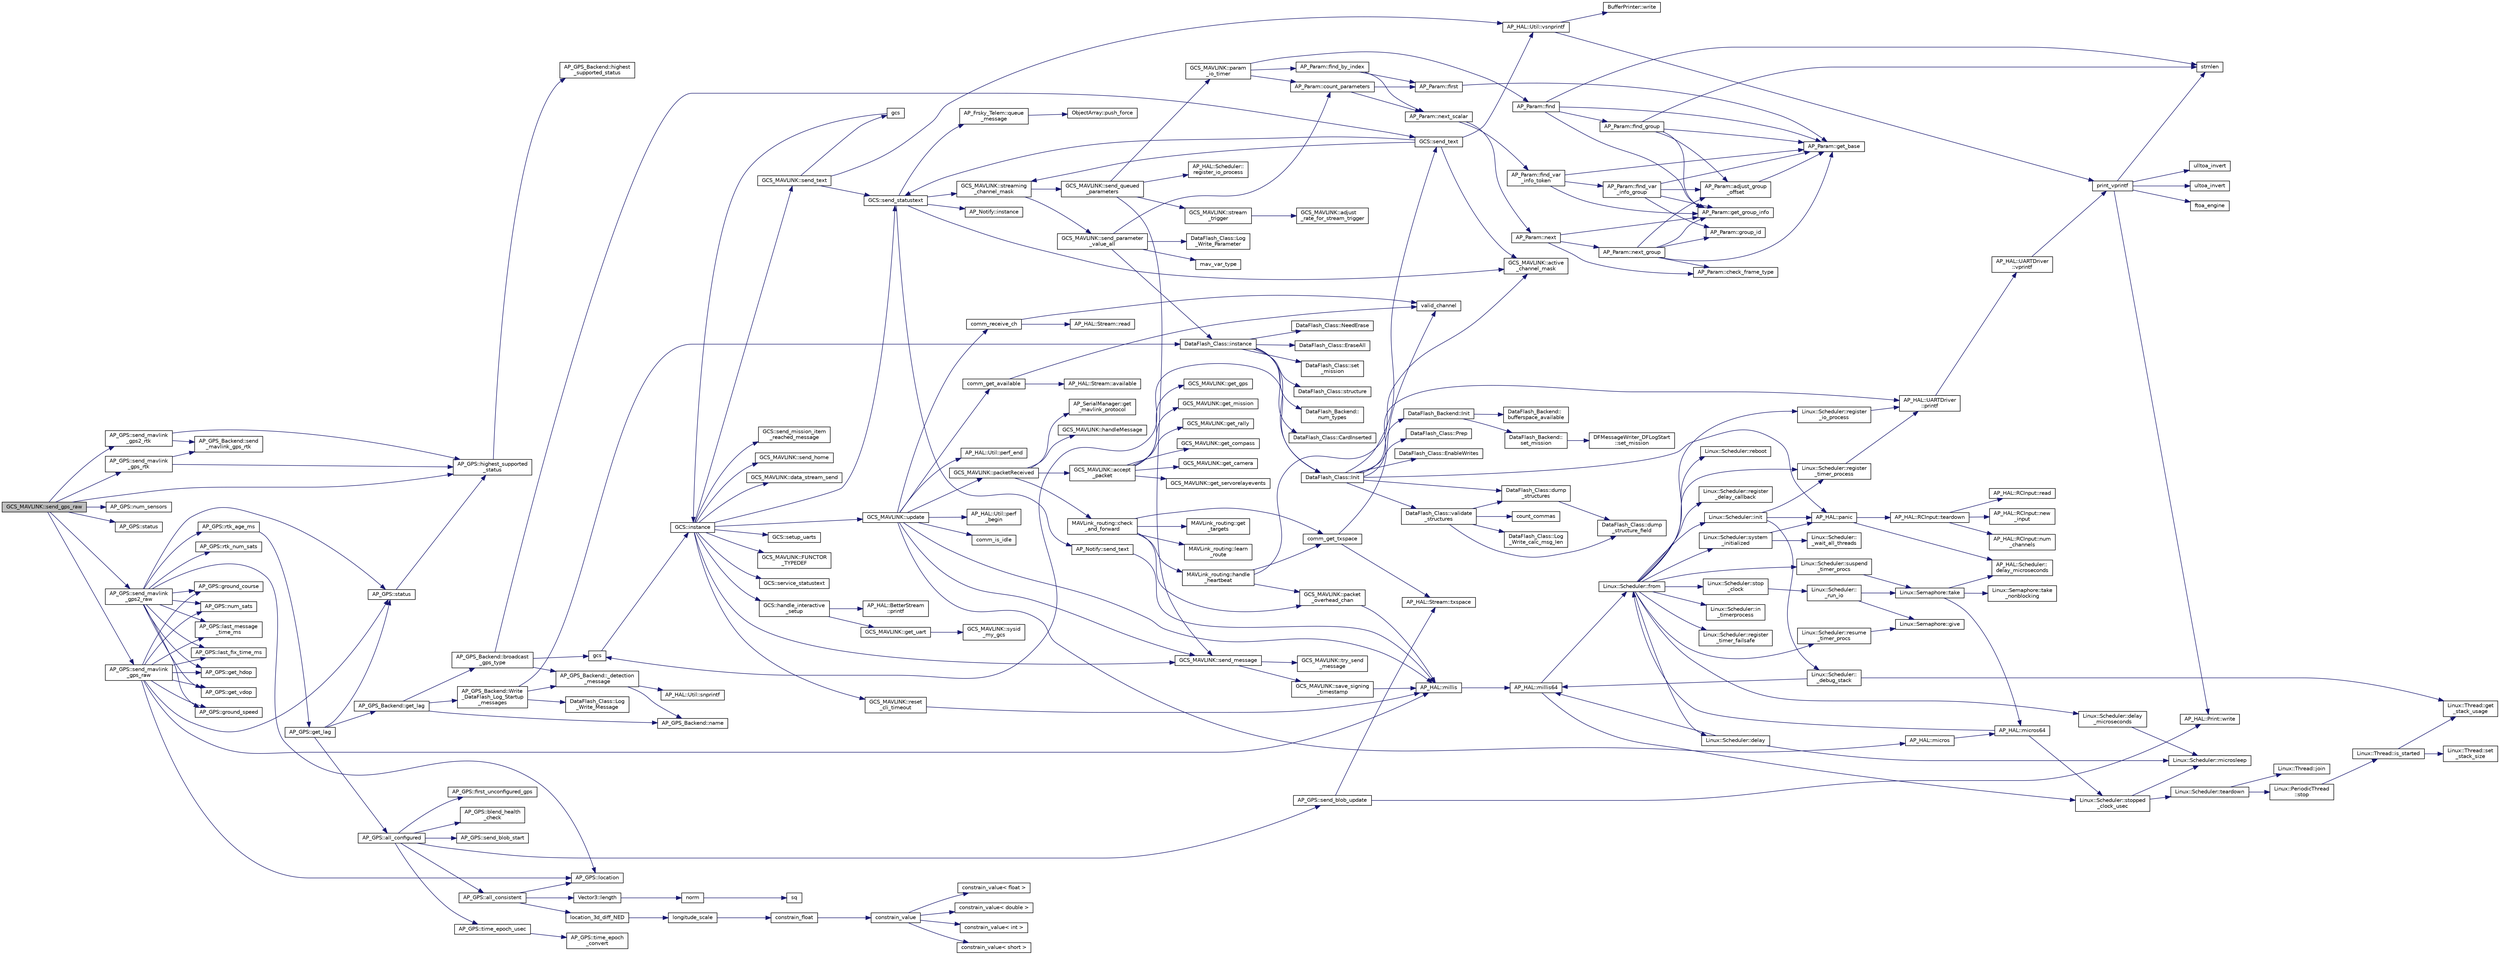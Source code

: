digraph "GCS_MAVLINK::send_gps_raw"
{
 // INTERACTIVE_SVG=YES
  edge [fontname="Helvetica",fontsize="10",labelfontname="Helvetica",labelfontsize="10"];
  node [fontname="Helvetica",fontsize="10",shape=record];
  rankdir="LR";
  Node1 [label="GCS_MAVLINK::send_gps_raw",height=0.2,width=0.4,color="black", fillcolor="grey75", style="filled", fontcolor="black"];
  Node1 -> Node2 [color="midnightblue",fontsize="10",style="solid",fontname="Helvetica"];
  Node2 [label="AP_GPS::send_mavlink\l_gps_raw",height=0.2,width=0.4,color="black", fillcolor="white", style="filled",URL="$classAP__GPS.html#a266ef4a39f7a303fc1905bf7f9e4ed09"];
  Node2 -> Node3 [color="midnightblue",fontsize="10",style="solid",fontname="Helvetica"];
  Node3 [label="AP_GPS::status",height=0.2,width=0.4,color="black", fillcolor="white", style="filled",URL="$classAP__GPS.html#ae306f6cf545ee9f1f61cc38301ef76ca"];
  Node3 -> Node4 [color="midnightblue",fontsize="10",style="solid",fontname="Helvetica"];
  Node4 [label="AP_GPS::highest_supported\l_status",height=0.2,width=0.4,color="black", fillcolor="white", style="filled",URL="$classAP__GPS.html#a28239e96e836d57525366b6529b76a51"];
  Node4 -> Node5 [color="midnightblue",fontsize="10",style="solid",fontname="Helvetica"];
  Node5 [label="AP_GPS_Backend::highest\l_supported_status",height=0.2,width=0.4,color="black", fillcolor="white", style="filled",URL="$classAP__GPS__Backend.html#a8c5b16c4ac289e283effa184eb9df9c8"];
  Node2 -> Node6 [color="midnightblue",fontsize="10",style="solid",fontname="Helvetica"];
  Node6 [label="AP_GPS::last_message\l_time_ms",height=0.2,width=0.4,color="black", fillcolor="white", style="filled",URL="$classAP__GPS.html#a99be30769d9ebba8b0184a5635012198"];
  Node2 -> Node7 [color="midnightblue",fontsize="10",style="solid",fontname="Helvetica"];
  Node7 [label="AP_HAL::millis",height=0.2,width=0.4,color="black", fillcolor="white", style="filled",URL="$namespaceAP__HAL.html#a77dffbb18891996280308e21316ec186"];
  Node7 -> Node8 [color="midnightblue",fontsize="10",style="solid",fontname="Helvetica"];
  Node8 [label="AP_HAL::millis64",height=0.2,width=0.4,color="black", fillcolor="white", style="filled",URL="$namespaceAP__HAL.html#a59336c5fceaf28a76d1df1581a87a25d"];
  Node8 -> Node9 [color="midnightblue",fontsize="10",style="solid",fontname="Helvetica"];
  Node9 [label="Linux::Scheduler::from",height=0.2,width=0.4,color="black", fillcolor="white", style="filled",URL="$classLinux_1_1Scheduler.html#a53ecaae0fdc72f85bd57c4b0cff93653"];
  Node9 -> Node10 [color="midnightblue",fontsize="10",style="solid",fontname="Helvetica"];
  Node10 [label="Linux::Scheduler::init",height=0.2,width=0.4,color="black", fillcolor="white", style="filled",URL="$classLinux_1_1Scheduler.html#a3d77c332e051c28c83fb07757e7100bd"];
  Node10 -> Node11 [color="midnightblue",fontsize="10",style="solid",fontname="Helvetica"];
  Node11 [label="AP_HAL::panic",height=0.2,width=0.4,color="black", fillcolor="white", style="filled",URL="$namespaceAP__HAL.html#a71832f03d849a0c088f04fc98d3c8143"];
  Node11 -> Node12 [color="midnightblue",fontsize="10",style="solid",fontname="Helvetica"];
  Node12 [label="AP_HAL::RCInput::teardown",height=0.2,width=0.4,color="black", fillcolor="white", style="filled",URL="$classAP__HAL_1_1RCInput.html#a2bea13d38f2b9ae8bf5193a3a69f0a31"];
  Node12 -> Node13 [color="midnightblue",fontsize="10",style="solid",fontname="Helvetica"];
  Node13 [label="AP_HAL::RCInput::new\l_input",height=0.2,width=0.4,color="black", fillcolor="white", style="filled",URL="$classAP__HAL_1_1RCInput.html#aee1fade33080edef83dd7db0fad0f7da"];
  Node12 -> Node14 [color="midnightblue",fontsize="10",style="solid",fontname="Helvetica"];
  Node14 [label="AP_HAL::RCInput::num\l_channels",height=0.2,width=0.4,color="black", fillcolor="white", style="filled",URL="$classAP__HAL_1_1RCInput.html#ae55f959c6115c1f41783af3a2b6c4fcd"];
  Node12 -> Node15 [color="midnightblue",fontsize="10",style="solid",fontname="Helvetica"];
  Node15 [label="AP_HAL::RCInput::read",height=0.2,width=0.4,color="black", fillcolor="white", style="filled",URL="$classAP__HAL_1_1RCInput.html#a078fd7e6d2e6a899009ec674a8e03498"];
  Node11 -> Node16 [color="midnightblue",fontsize="10",style="solid",fontname="Helvetica"];
  Node16 [label="AP_HAL::Scheduler::\ldelay_microseconds",height=0.2,width=0.4,color="black", fillcolor="white", style="filled",URL="$classAP__HAL_1_1Scheduler.html#a78c4f1b1f192ac1c99544b6cc8f099b0"];
  Node10 -> Node17 [color="midnightblue",fontsize="10",style="solid",fontname="Helvetica"];
  Node17 [label="Linux::Scheduler::register\l_timer_process",height=0.2,width=0.4,color="black", fillcolor="white", style="filled",URL="$classLinux_1_1Scheduler.html#a02a34a123dfebaf360f7010745e1e646"];
  Node17 -> Node18 [color="midnightblue",fontsize="10",style="solid",fontname="Helvetica"];
  Node18 [label="AP_HAL::UARTDriver\l::printf",height=0.2,width=0.4,color="black", fillcolor="white", style="filled",URL="$classAP__HAL_1_1UARTDriver.html#a6ceedc792594e59fc7d80b39a435f027"];
  Node18 -> Node19 [color="midnightblue",fontsize="10",style="solid",fontname="Helvetica"];
  Node19 [label="AP_HAL::UARTDriver\l::vprintf",height=0.2,width=0.4,color="black", fillcolor="white", style="filled",URL="$classAP__HAL_1_1UARTDriver.html#aa8abfb6d6641299472c29ac1edde559f"];
  Node19 -> Node20 [color="midnightblue",fontsize="10",style="solid",fontname="Helvetica"];
  Node20 [label="print_vprintf",height=0.2,width=0.4,color="black", fillcolor="white", style="filled",URL="$print__vprintf_8cpp.html#a1534eaeab54696df96975b56d9f49212"];
  Node20 -> Node21 [color="midnightblue",fontsize="10",style="solid",fontname="Helvetica"];
  Node21 [label="AP_HAL::Print::write",height=0.2,width=0.4,color="black", fillcolor="white", style="filled",URL="$classAP__HAL_1_1Print.html#acc65391952a43334f8f5c9bef341f501"];
  Node20 -> Node22 [color="midnightblue",fontsize="10",style="solid",fontname="Helvetica"];
  Node22 [label="ftoa_engine",height=0.2,width=0.4,color="black", fillcolor="white", style="filled",URL="$ftoa__engine_8cpp.html#a1c28234da8f20b43c85890d4bb452947"];
  Node20 -> Node23 [color="midnightblue",fontsize="10",style="solid",fontname="Helvetica"];
  Node23 [label="strnlen",height=0.2,width=0.4,color="black", fillcolor="white", style="filled",URL="$replace_8cpp.html#a880bcc7b85a09e6254691bebd5344b51"];
  Node20 -> Node24 [color="midnightblue",fontsize="10",style="solid",fontname="Helvetica"];
  Node24 [label="ulltoa_invert",height=0.2,width=0.4,color="black", fillcolor="white", style="filled",URL="$utoa__invert_8cpp.html#a34926f552460b47c414ec4d83b32815c"];
  Node20 -> Node25 [color="midnightblue",fontsize="10",style="solid",fontname="Helvetica"];
  Node25 [label="ultoa_invert",height=0.2,width=0.4,color="black", fillcolor="white", style="filled",URL="$utoa__invert_8cpp.html#a5d99bba8e697c1e11da489d88fca8559"];
  Node10 -> Node26 [color="midnightblue",fontsize="10",style="solid",fontname="Helvetica"];
  Node26 [label="Linux::Scheduler::\l_debug_stack",height=0.2,width=0.4,color="black", fillcolor="white", style="filled",URL="$classLinux_1_1Scheduler.html#a163eb7b285c95b1b1d036fc61d723910"];
  Node26 -> Node8 [color="midnightblue",fontsize="10",style="solid",fontname="Helvetica"];
  Node26 -> Node27 [color="midnightblue",fontsize="10",style="solid",fontname="Helvetica"];
  Node27 [label="Linux::Thread::get\l_stack_usage",height=0.2,width=0.4,color="black", fillcolor="white", style="filled",URL="$classLinux_1_1Thread.html#a6884970a0811ae21953c57fb98aa6e96"];
  Node9 -> Node28 [color="midnightblue",fontsize="10",style="solid",fontname="Helvetica"];
  Node28 [label="Linux::Scheduler::delay",height=0.2,width=0.4,color="black", fillcolor="white", style="filled",URL="$classLinux_1_1Scheduler.html#a14f3239ecbb9889823b20dc9de655c2f"];
  Node28 -> Node8 [color="midnightblue",fontsize="10",style="solid",fontname="Helvetica"];
  Node28 -> Node29 [color="midnightblue",fontsize="10",style="solid",fontname="Helvetica"];
  Node29 [label="Linux::Scheduler::microsleep",height=0.2,width=0.4,color="black", fillcolor="white", style="filled",URL="$classLinux_1_1Scheduler.html#a647872aff158b510c56862f51f951538"];
  Node9 -> Node30 [color="midnightblue",fontsize="10",style="solid",fontname="Helvetica"];
  Node30 [label="Linux::Scheduler::delay\l_microseconds",height=0.2,width=0.4,color="black", fillcolor="white", style="filled",URL="$classLinux_1_1Scheduler.html#a4cffd5bcba0175bf49c7aa75ff3bf09a"];
  Node30 -> Node29 [color="midnightblue",fontsize="10",style="solid",fontname="Helvetica"];
  Node9 -> Node31 [color="midnightblue",fontsize="10",style="solid",fontname="Helvetica"];
  Node31 [label="Linux::Scheduler::register\l_delay_callback",height=0.2,width=0.4,color="black", fillcolor="white", style="filled",URL="$classLinux_1_1Scheduler.html#a5cb50b637d5fd3e5f9220bc23db0fb3f"];
  Node9 -> Node17 [color="midnightblue",fontsize="10",style="solid",fontname="Helvetica"];
  Node9 -> Node32 [color="midnightblue",fontsize="10",style="solid",fontname="Helvetica"];
  Node32 [label="Linux::Scheduler::register\l_io_process",height=0.2,width=0.4,color="black", fillcolor="white", style="filled",URL="$classLinux_1_1Scheduler.html#aa2be97cb8686d72cc322fb38f69a940c"];
  Node32 -> Node18 [color="midnightblue",fontsize="10",style="solid",fontname="Helvetica"];
  Node9 -> Node33 [color="midnightblue",fontsize="10",style="solid",fontname="Helvetica"];
  Node33 [label="Linux::Scheduler::suspend\l_timer_procs",height=0.2,width=0.4,color="black", fillcolor="white", style="filled",URL="$classLinux_1_1Scheduler.html#abba967d02c28cb0b16a7cebbff9bc6d6"];
  Node33 -> Node34 [color="midnightblue",fontsize="10",style="solid",fontname="Helvetica"];
  Node34 [label="Linux::Semaphore::take",height=0.2,width=0.4,color="black", fillcolor="white", style="filled",URL="$classLinux_1_1Semaphore.html#afc4c8706abb7e68aa4001ea372dc614e"];
  Node34 -> Node35 [color="midnightblue",fontsize="10",style="solid",fontname="Helvetica"];
  Node35 [label="Linux::Semaphore::take\l_nonblocking",height=0.2,width=0.4,color="black", fillcolor="white", style="filled",URL="$classLinux_1_1Semaphore.html#a561b4f40f3a76335f1a686c2aed526f9"];
  Node34 -> Node36 [color="midnightblue",fontsize="10",style="solid",fontname="Helvetica"];
  Node36 [label="AP_HAL::micros64",height=0.2,width=0.4,color="black", fillcolor="white", style="filled",URL="$namespaceAP__HAL.html#a7aa0ce7625c9680e30ff4a99940907a5"];
  Node36 -> Node9 [color="midnightblue",fontsize="10",style="solid",fontname="Helvetica"];
  Node36 -> Node37 [color="midnightblue",fontsize="10",style="solid",fontname="Helvetica"];
  Node37 [label="Linux::Scheduler::stopped\l_clock_usec",height=0.2,width=0.4,color="black", fillcolor="white", style="filled",URL="$classLinux_1_1Scheduler.html#a682b4c34f330f66db5ab4aa5d96e13f9"];
  Node37 -> Node29 [color="midnightblue",fontsize="10",style="solid",fontname="Helvetica"];
  Node37 -> Node38 [color="midnightblue",fontsize="10",style="solid",fontname="Helvetica"];
  Node38 [label="Linux::Scheduler::teardown",height=0.2,width=0.4,color="black", fillcolor="white", style="filled",URL="$classLinux_1_1Scheduler.html#ab373a83d818679432520ea881044b2a7"];
  Node38 -> Node39 [color="midnightblue",fontsize="10",style="solid",fontname="Helvetica"];
  Node39 [label="Linux::PeriodicThread\l::stop",height=0.2,width=0.4,color="black", fillcolor="white", style="filled",URL="$classLinux_1_1PeriodicThread.html#a136aaf6e713f63b246fc4a2905e6e9a1"];
  Node39 -> Node40 [color="midnightblue",fontsize="10",style="solid",fontname="Helvetica"];
  Node40 [label="Linux::Thread::is_started",height=0.2,width=0.4,color="black", fillcolor="white", style="filled",URL="$classLinux_1_1Thread.html#a240d7b48a9a8eb43638f67295a1819e5"];
  Node40 -> Node27 [color="midnightblue",fontsize="10",style="solid",fontname="Helvetica"];
  Node40 -> Node41 [color="midnightblue",fontsize="10",style="solid",fontname="Helvetica"];
  Node41 [label="Linux::Thread::set\l_stack_size",height=0.2,width=0.4,color="black", fillcolor="white", style="filled",URL="$classLinux_1_1Thread.html#a8d3282b714faaf68eae534e9276419f0"];
  Node38 -> Node42 [color="midnightblue",fontsize="10",style="solid",fontname="Helvetica"];
  Node42 [label="Linux::Thread::join",height=0.2,width=0.4,color="black", fillcolor="white", style="filled",URL="$classLinux_1_1Thread.html#a32b7d184279634922e2f3b23b584fbcd"];
  Node34 -> Node16 [color="midnightblue",fontsize="10",style="solid",fontname="Helvetica"];
  Node9 -> Node43 [color="midnightblue",fontsize="10",style="solid",fontname="Helvetica"];
  Node43 [label="Linux::Scheduler::resume\l_timer_procs",height=0.2,width=0.4,color="black", fillcolor="white", style="filled",URL="$classLinux_1_1Scheduler.html#aee4e701b92cb4721c4de1bfcdcded70c"];
  Node43 -> Node44 [color="midnightblue",fontsize="10",style="solid",fontname="Helvetica"];
  Node44 [label="Linux::Semaphore::give",height=0.2,width=0.4,color="black", fillcolor="white", style="filled",URL="$classLinux_1_1Semaphore.html#a216f91636f64b57b59d43ef64af91624"];
  Node9 -> Node45 [color="midnightblue",fontsize="10",style="solid",fontname="Helvetica"];
  Node45 [label="Linux::Scheduler::in\l_timerprocess",height=0.2,width=0.4,color="black", fillcolor="white", style="filled",URL="$classLinux_1_1Scheduler.html#af23753e7c6bfa97553db215a64235455"];
  Node9 -> Node46 [color="midnightblue",fontsize="10",style="solid",fontname="Helvetica"];
  Node46 [label="Linux::Scheduler::register\l_timer_failsafe",height=0.2,width=0.4,color="black", fillcolor="white", style="filled",URL="$classLinux_1_1Scheduler.html#ac193459e3575c7a0588fdc72250c2044"];
  Node9 -> Node47 [color="midnightblue",fontsize="10",style="solid",fontname="Helvetica"];
  Node47 [label="Linux::Scheduler::system\l_initialized",height=0.2,width=0.4,color="black", fillcolor="white", style="filled",URL="$classLinux_1_1Scheduler.html#ad6070a7ee637adf5101b1e6b6efbf8f6"];
  Node47 -> Node11 [color="midnightblue",fontsize="10",style="solid",fontname="Helvetica"];
  Node47 -> Node48 [color="midnightblue",fontsize="10",style="solid",fontname="Helvetica"];
  Node48 [label="Linux::Scheduler::\l_wait_all_threads",height=0.2,width=0.4,color="black", fillcolor="white", style="filled",URL="$classLinux_1_1Scheduler.html#ac52c8da3f1f4fd79c50bd64379daf399"];
  Node9 -> Node49 [color="midnightblue",fontsize="10",style="solid",fontname="Helvetica"];
  Node49 [label="Linux::Scheduler::reboot",height=0.2,width=0.4,color="black", fillcolor="white", style="filled",URL="$classLinux_1_1Scheduler.html#ae72cfa66c849ffd882ef518c35c71e69"];
  Node9 -> Node50 [color="midnightblue",fontsize="10",style="solid",fontname="Helvetica"];
  Node50 [label="Linux::Scheduler::stop\l_clock",height=0.2,width=0.4,color="black", fillcolor="white", style="filled",URL="$classLinux_1_1Scheduler.html#a392aebafcdfe9a812e4db4b7a9dcce9c"];
  Node50 -> Node51 [color="midnightblue",fontsize="10",style="solid",fontname="Helvetica"];
  Node51 [label="Linux::Scheduler::\l_run_io",height=0.2,width=0.4,color="black", fillcolor="white", style="filled",URL="$classLinux_1_1Scheduler.html#a70b024d7d0886bf47b46cc3ee310d638"];
  Node51 -> Node34 [color="midnightblue",fontsize="10",style="solid",fontname="Helvetica"];
  Node51 -> Node44 [color="midnightblue",fontsize="10",style="solid",fontname="Helvetica"];
  Node8 -> Node37 [color="midnightblue",fontsize="10",style="solid",fontname="Helvetica"];
  Node2 -> Node52 [color="midnightblue",fontsize="10",style="solid",fontname="Helvetica"];
  Node52 [label="AP_GPS::location",height=0.2,width=0.4,color="black", fillcolor="white", style="filled",URL="$classAP__GPS.html#a98307dafca6849d38b983258a0ab361c"];
  Node2 -> Node53 [color="midnightblue",fontsize="10",style="solid",fontname="Helvetica"];
  Node53 [label="AP_GPS::last_fix_time_ms",height=0.2,width=0.4,color="black", fillcolor="white", style="filled",URL="$classAP__GPS.html#ad9057eb7d0fa2a0fcf39fee4d2d1036b"];
  Node2 -> Node54 [color="midnightblue",fontsize="10",style="solid",fontname="Helvetica"];
  Node54 [label="AP_GPS::get_hdop",height=0.2,width=0.4,color="black", fillcolor="white", style="filled",URL="$classAP__GPS.html#a4e2f4adf4afb5c25bcf8cea537ec1221"];
  Node2 -> Node55 [color="midnightblue",fontsize="10",style="solid",fontname="Helvetica"];
  Node55 [label="AP_GPS::get_vdop",height=0.2,width=0.4,color="black", fillcolor="white", style="filled",URL="$classAP__GPS.html#aff725a10762e8edc0871c522c0f7cfac"];
  Node2 -> Node56 [color="midnightblue",fontsize="10",style="solid",fontname="Helvetica"];
  Node56 [label="AP_GPS::ground_speed",height=0.2,width=0.4,color="black", fillcolor="white", style="filled",URL="$classAP__GPS.html#a7424d6be88b259250ee31e9897f98f36"];
  Node2 -> Node57 [color="midnightblue",fontsize="10",style="solid",fontname="Helvetica"];
  Node57 [label="AP_GPS::ground_course",height=0.2,width=0.4,color="black", fillcolor="white", style="filled",URL="$classAP__GPS.html#a82e1a85bea008e3d97588a185659c336"];
  Node2 -> Node58 [color="midnightblue",fontsize="10",style="solid",fontname="Helvetica"];
  Node58 [label="AP_GPS::num_sats",height=0.2,width=0.4,color="black", fillcolor="white", style="filled",URL="$classAP__GPS.html#afcc2442ab71102ddabde55e6fb58bf0a"];
  Node1 -> Node4 [color="midnightblue",fontsize="10",style="solid",fontname="Helvetica"];
  Node1 -> Node59 [color="midnightblue",fontsize="10",style="solid",fontname="Helvetica"];
  Node59 [label="AP_GPS::send_mavlink\l_gps_rtk",height=0.2,width=0.4,color="black", fillcolor="white", style="filled",URL="$classAP__GPS.html#a893afa3379d08489d3d13ec23a9e058f"];
  Node59 -> Node4 [color="midnightblue",fontsize="10",style="solid",fontname="Helvetica"];
  Node59 -> Node60 [color="midnightblue",fontsize="10",style="solid",fontname="Helvetica"];
  Node60 [label="AP_GPS_Backend::send\l_mavlink_gps_rtk",height=0.2,width=0.4,color="black", fillcolor="white", style="filled",URL="$classAP__GPS__Backend.html#a21ecae803fa5c6eaa9bc257840ce7031"];
  Node1 -> Node61 [color="midnightblue",fontsize="10",style="solid",fontname="Helvetica"];
  Node61 [label="AP_GPS::num_sensors",height=0.2,width=0.4,color="black", fillcolor="white", style="filled",URL="$classAP__GPS.html#ab9242bd37b2fccdfbb76b42d9ea4a302"];
  Node1 -> Node62 [color="midnightblue",fontsize="10",style="solid",fontname="Helvetica"];
  Node62 [label="AP_GPS::status",height=0.2,width=0.4,color="black", fillcolor="white", style="filled",URL="$classAP__GPS.html#a9093c8cf1d5a78ccd8677229bb314d37",tooltip="Query GPS status. "];
  Node1 -> Node63 [color="midnightblue",fontsize="10",style="solid",fontname="Helvetica"];
  Node63 [label="AP_GPS::send_mavlink\l_gps2_raw",height=0.2,width=0.4,color="black", fillcolor="white", style="filled",URL="$classAP__GPS.html#a559c00ff3bbc1232f68e64d29a892128"];
  Node63 -> Node3 [color="midnightblue",fontsize="10",style="solid",fontname="Helvetica"];
  Node63 -> Node6 [color="midnightblue",fontsize="10",style="solid",fontname="Helvetica"];
  Node63 -> Node52 [color="midnightblue",fontsize="10",style="solid",fontname="Helvetica"];
  Node63 -> Node53 [color="midnightblue",fontsize="10",style="solid",fontname="Helvetica"];
  Node63 -> Node54 [color="midnightblue",fontsize="10",style="solid",fontname="Helvetica"];
  Node63 -> Node55 [color="midnightblue",fontsize="10",style="solid",fontname="Helvetica"];
  Node63 -> Node56 [color="midnightblue",fontsize="10",style="solid",fontname="Helvetica"];
  Node63 -> Node57 [color="midnightblue",fontsize="10",style="solid",fontname="Helvetica"];
  Node63 -> Node58 [color="midnightblue",fontsize="10",style="solid",fontname="Helvetica"];
  Node63 -> Node64 [color="midnightblue",fontsize="10",style="solid",fontname="Helvetica"];
  Node64 [label="AP_GPS::rtk_num_sats",height=0.2,width=0.4,color="black", fillcolor="white", style="filled",URL="$classAP__GPS.html#ada99721a64b2fa13ae8a126c87441b79"];
  Node63 -> Node65 [color="midnightblue",fontsize="10",style="solid",fontname="Helvetica"];
  Node65 [label="AP_GPS::rtk_age_ms",height=0.2,width=0.4,color="black", fillcolor="white", style="filled",URL="$classAP__GPS.html#a888c7b1a19f3f1cd91125840f2c21069"];
  Node65 -> Node66 [color="midnightblue",fontsize="10",style="solid",fontname="Helvetica"];
  Node66 [label="AP_GPS::get_lag",height=0.2,width=0.4,color="black", fillcolor="white", style="filled",URL="$classAP__GPS.html#a4a682466e84404be8ca6f66816fd56a5"];
  Node66 -> Node67 [color="midnightblue",fontsize="10",style="solid",fontname="Helvetica"];
  Node67 [label="AP_GPS::all_configured",height=0.2,width=0.4,color="black", fillcolor="white", style="filled",URL="$classAP__GPS.html#a29bd1717eb9dc2709ccc0f2523de8667"];
  Node67 -> Node68 [color="midnightblue",fontsize="10",style="solid",fontname="Helvetica"];
  Node68 [label="AP_GPS::first_unconfigured_gps",height=0.2,width=0.4,color="black", fillcolor="white", style="filled",URL="$classAP__GPS.html#ad8c5ffb04f757eb0e37bd2acfddb65aa"];
  Node67 -> Node69 [color="midnightblue",fontsize="10",style="solid",fontname="Helvetica"];
  Node69 [label="AP_GPS::all_consistent",height=0.2,width=0.4,color="black", fillcolor="white", style="filled",URL="$classAP__GPS.html#a1c9e324f3547c4e70110f3a42e935a75"];
  Node69 -> Node70 [color="midnightblue",fontsize="10",style="solid",fontname="Helvetica"];
  Node70 [label="location_3d_diff_NED",height=0.2,width=0.4,color="black", fillcolor="white", style="filled",URL="$location_8cpp.html#adaeb0d35eed5ffc0345805be9de5d33f"];
  Node70 -> Node71 [color="midnightblue",fontsize="10",style="solid",fontname="Helvetica"];
  Node71 [label="longitude_scale",height=0.2,width=0.4,color="black", fillcolor="white", style="filled",URL="$location_8cpp.html#ad2368c582f3e0c135e2a74772f4db61a"];
  Node71 -> Node72 [color="midnightblue",fontsize="10",style="solid",fontname="Helvetica"];
  Node72 [label="constrain_float",height=0.2,width=0.4,color="black", fillcolor="white", style="filled",URL="$AP__Math_8h.html#ad525609d9dba6ffa556a0fbf08a3f9b4"];
  Node72 -> Node73 [color="midnightblue",fontsize="10",style="solid",fontname="Helvetica"];
  Node73 [label="constrain_value",height=0.2,width=0.4,color="black", fillcolor="white", style="filled",URL="$AP__Math_8h.html#a20e8f8671c282c69c1954652b6d61585"];
  Node73 -> Node74 [color="midnightblue",fontsize="10",style="solid",fontname="Helvetica"];
  Node74 [label="constrain_value\< int \>",height=0.2,width=0.4,color="black", fillcolor="white", style="filled",URL="$AP__Math_8cpp.html#a37e8e901754cb9c8e53a8e3030c82c50"];
  Node73 -> Node75 [color="midnightblue",fontsize="10",style="solid",fontname="Helvetica"];
  Node75 [label="constrain_value\< short \>",height=0.2,width=0.4,color="black", fillcolor="white", style="filled",URL="$AP__Math_8cpp.html#afdbe107ec1987d318a6347816fbf2b89"];
  Node73 -> Node76 [color="midnightblue",fontsize="10",style="solid",fontname="Helvetica"];
  Node76 [label="constrain_value\< float \>",height=0.2,width=0.4,color="black", fillcolor="white", style="filled",URL="$AP__Math_8cpp.html#ae6c621670c214da687de21d4e3a92587"];
  Node73 -> Node77 [color="midnightblue",fontsize="10",style="solid",fontname="Helvetica"];
  Node77 [label="constrain_value\< double \>",height=0.2,width=0.4,color="black", fillcolor="white", style="filled",URL="$AP__Math_8cpp.html#afe3990b00e9abc43fa97dfaf8e32f5c4"];
  Node69 -> Node52 [color="midnightblue",fontsize="10",style="solid",fontname="Helvetica"];
  Node69 -> Node78 [color="midnightblue",fontsize="10",style="solid",fontname="Helvetica"];
  Node78 [label="Vector3::length",height=0.2,width=0.4,color="black", fillcolor="white", style="filled",URL="$classVector3.html#ac1fd5514e368a1e1c2d13f71eda18345"];
  Node78 -> Node79 [color="midnightblue",fontsize="10",style="solid",fontname="Helvetica"];
  Node79 [label="norm",height=0.2,width=0.4,color="black", fillcolor="white", style="filled",URL="$AP__Math_8h.html#adc76d4a5e5c9ae8cb7ab17b55c40d636"];
  Node79 -> Node80 [color="midnightblue",fontsize="10",style="solid",fontname="Helvetica"];
  Node80 [label="sq",height=0.2,width=0.4,color="black", fillcolor="white", style="filled",URL="$AP__Math_8h.html#a0375e3d67fd3911cacee5c3e1408c0f2"];
  Node67 -> Node81 [color="midnightblue",fontsize="10",style="solid",fontname="Helvetica"];
  Node81 [label="AP_GPS::blend_health\l_check",height=0.2,width=0.4,color="black", fillcolor="white", style="filled",URL="$classAP__GPS.html#aba662afc486d71df443feed1a7280575"];
  Node67 -> Node82 [color="midnightblue",fontsize="10",style="solid",fontname="Helvetica"];
  Node82 [label="AP_GPS::send_blob_start",height=0.2,width=0.4,color="black", fillcolor="white", style="filled",URL="$classAP__GPS.html#a90b25b2edbb127b22e597a56f2a01e42"];
  Node67 -> Node83 [color="midnightblue",fontsize="10",style="solid",fontname="Helvetica"];
  Node83 [label="AP_GPS::send_blob_update",height=0.2,width=0.4,color="black", fillcolor="white", style="filled",URL="$classAP__GPS.html#ad4512e4952aa41566d6afb110e0fd6a1"];
  Node83 -> Node84 [color="midnightblue",fontsize="10",style="solid",fontname="Helvetica"];
  Node84 [label="AP_HAL::Stream::txspace",height=0.2,width=0.4,color="black", fillcolor="white", style="filled",URL="$classAP__HAL_1_1Stream.html#a1768308e013072eb91ecf0ccdc171da6"];
  Node83 -> Node21 [color="midnightblue",fontsize="10",style="solid",fontname="Helvetica"];
  Node67 -> Node85 [color="midnightblue",fontsize="10",style="solid",fontname="Helvetica"];
  Node85 [label="AP_GPS::time_epoch_usec",height=0.2,width=0.4,color="black", fillcolor="white", style="filled",URL="$classAP__GPS.html#a81a1b6ae8db7efd1ff53607387955f64"];
  Node85 -> Node86 [color="midnightblue",fontsize="10",style="solid",fontname="Helvetica"];
  Node86 [label="AP_GPS::time_epoch\l_convert",height=0.2,width=0.4,color="black", fillcolor="white", style="filled",URL="$classAP__GPS.html#a1f8530ce124421726e3544893cd05561"];
  Node66 -> Node3 [color="midnightblue",fontsize="10",style="solid",fontname="Helvetica"];
  Node66 -> Node87 [color="midnightblue",fontsize="10",style="solid",fontname="Helvetica"];
  Node87 [label="AP_GPS_Backend::get_lag",height=0.2,width=0.4,color="black", fillcolor="white", style="filled",URL="$classAP__GPS__Backend.html#aef958d85d2717afc7b1e3af3eaf19291"];
  Node87 -> Node88 [color="midnightblue",fontsize="10",style="solid",fontname="Helvetica"];
  Node88 [label="AP_GPS_Backend::name",height=0.2,width=0.4,color="black", fillcolor="white", style="filled",URL="$classAP__GPS__Backend.html#ae0bb190b2b441f456544d0adc128052d"];
  Node87 -> Node89 [color="midnightblue",fontsize="10",style="solid",fontname="Helvetica"];
  Node89 [label="AP_GPS_Backend::broadcast\l_gps_type",height=0.2,width=0.4,color="black", fillcolor="white", style="filled",URL="$classAP__GPS__Backend.html#ae08cc0de134fdba86c629c09dc5c8790"];
  Node89 -> Node90 [color="midnightblue",fontsize="10",style="solid",fontname="Helvetica"];
  Node90 [label="AP_GPS_Backend::_detection\l_message",height=0.2,width=0.4,color="black", fillcolor="white", style="filled",URL="$classAP__GPS__Backend.html#a2ccc37f294f98c1217979383a3507370"];
  Node90 -> Node91 [color="midnightblue",fontsize="10",style="solid",fontname="Helvetica"];
  Node91 [label="AP_HAL::Util::snprintf",height=0.2,width=0.4,color="black", fillcolor="white", style="filled",URL="$classAP__HAL_1_1Util.html#adead79890b223f40eaf092fda231c2f2"];
  Node90 -> Node88 [color="midnightblue",fontsize="10",style="solid",fontname="Helvetica"];
  Node89 -> Node92 [color="midnightblue",fontsize="10",style="solid",fontname="Helvetica"];
  Node92 [label="gcs",height=0.2,width=0.4,color="black", fillcolor="white", style="filled",URL="$GCS_8h.html#a1d3cc361b864ddf64a44c12ab3bd044e"];
  Node92 -> Node93 [color="midnightblue",fontsize="10",style="solid",fontname="Helvetica"];
  Node93 [label="GCS::instance",height=0.2,width=0.4,color="black", fillcolor="white", style="filled",URL="$classGCS.html#ae4cc34bdfabd2de4587d3553e6b4582d"];
  Node93 -> Node94 [color="midnightblue",fontsize="10",style="solid",fontname="Helvetica"];
  Node94 [label="GCS_MAVLINK::send_text",height=0.2,width=0.4,color="black", fillcolor="white", style="filled",URL="$structGCS__MAVLINK.html#a4a140f70e82bd456931afdfe045d610b"];
  Node94 -> Node95 [color="midnightblue",fontsize="10",style="solid",fontname="Helvetica"];
  Node95 [label="AP_HAL::Util::vsnprintf",height=0.2,width=0.4,color="black", fillcolor="white", style="filled",URL="$classAP__HAL_1_1Util.html#ac57ef0a9815cd597ad5cab5d6c31c6c8"];
  Node95 -> Node20 [color="midnightblue",fontsize="10",style="solid",fontname="Helvetica"];
  Node95 -> Node96 [color="midnightblue",fontsize="10",style="solid",fontname="Helvetica"];
  Node96 [label="BufferPrinter::write",height=0.2,width=0.4,color="black", fillcolor="white", style="filled",URL="$classBufferPrinter.html#a0b98d7f59a6591097d2011d68359b8a0"];
  Node94 -> Node97 [color="midnightblue",fontsize="10",style="solid",fontname="Helvetica"];
  Node97 [label="gcs",height=0.2,width=0.4,color="black", fillcolor="white", style="filled",URL="$GCS__Common_8cpp.html#a1d3cc361b864ddf64a44c12ab3bd044e"];
  Node97 -> Node93 [color="midnightblue",fontsize="10",style="solid",fontname="Helvetica"];
  Node94 -> Node98 [color="midnightblue",fontsize="10",style="solid",fontname="Helvetica"];
  Node98 [label="GCS::send_statustext",height=0.2,width=0.4,color="black", fillcolor="white", style="filled",URL="$classGCS.html#a313e604179053ea42415b1c9289f13cd"];
  Node98 -> Node99 [color="midnightblue",fontsize="10",style="solid",fontname="Helvetica"];
  Node99 [label="AP_Frsky_Telem::queue\l_message",height=0.2,width=0.4,color="black", fillcolor="white", style="filled",URL="$classAP__Frsky__Telem.html#aef21b9f33af863589feda48a23877380"];
  Node99 -> Node100 [color="midnightblue",fontsize="10",style="solid",fontname="Helvetica"];
  Node100 [label="ObjectArray::push_force",height=0.2,width=0.4,color="black", fillcolor="white", style="filled",URL="$classObjectArray.html#aec1630ad862991767b30ae80a71a26ea"];
  Node98 -> Node101 [color="midnightblue",fontsize="10",style="solid",fontname="Helvetica"];
  Node101 [label="GCS_MAVLINK::active\l_channel_mask",height=0.2,width=0.4,color="black", fillcolor="white", style="filled",URL="$structGCS__MAVLINK.html#acad5b4ab40c7b7486392f07193ce4190"];
  Node98 -> Node102 [color="midnightblue",fontsize="10",style="solid",fontname="Helvetica"];
  Node102 [label="GCS_MAVLINK::streaming\l_channel_mask",height=0.2,width=0.4,color="black", fillcolor="white", style="filled",URL="$structGCS__MAVLINK.html#af948c4a65f98679941885e2c7cc12ac5"];
  Node102 -> Node103 [color="midnightblue",fontsize="10",style="solid",fontname="Helvetica"];
  Node103 [label="GCS_MAVLINK::send_parameter\l_value_all",height=0.2,width=0.4,color="black", fillcolor="white", style="filled",URL="$structGCS__MAVLINK.html#a1b0f7429c8fb152e17cd5fc0ff0d9267"];
  Node103 -> Node104 [color="midnightblue",fontsize="10",style="solid",fontname="Helvetica"];
  Node104 [label="mav_var_type",height=0.2,width=0.4,color="black", fillcolor="white", style="filled",URL="$GCS__MAVLink_8cpp.html#a4952a82a239f8f856c59724eb66847a2"];
  Node103 -> Node105 [color="midnightblue",fontsize="10",style="solid",fontname="Helvetica"];
  Node105 [label="AP_Param::count_parameters",height=0.2,width=0.4,color="black", fillcolor="white", style="filled",URL="$classAP__Param.html#a0819a26c7b80edb7a245036d1303cc75"];
  Node105 -> Node106 [color="midnightblue",fontsize="10",style="solid",fontname="Helvetica"];
  Node106 [label="AP_Param::first",height=0.2,width=0.4,color="black", fillcolor="white", style="filled",URL="$classAP__Param.html#adc0c44f152f0e3cbb12703b2a58d8f6b"];
  Node106 -> Node107 [color="midnightblue",fontsize="10",style="solid",fontname="Helvetica"];
  Node107 [label="AP_Param::get_base",height=0.2,width=0.4,color="black", fillcolor="white", style="filled",URL="$classAP__Param.html#a1dcc7820ea51e29cfb762387a9212818"];
  Node105 -> Node108 [color="midnightblue",fontsize="10",style="solid",fontname="Helvetica"];
  Node108 [label="AP_Param::next_scalar",height=0.2,width=0.4,color="black", fillcolor="white", style="filled",URL="$classAP__Param.html#a8cf8477edefdb6a0b2173d8229894173"];
  Node108 -> Node109 [color="midnightblue",fontsize="10",style="solid",fontname="Helvetica"];
  Node109 [label="AP_Param::next",height=0.2,width=0.4,color="black", fillcolor="white", style="filled",URL="$classAP__Param.html#ae329f47d0829a6ca578562fbec2d7383"];
  Node109 -> Node110 [color="midnightblue",fontsize="10",style="solid",fontname="Helvetica"];
  Node110 [label="AP_Param::check_frame_type",height=0.2,width=0.4,color="black", fillcolor="white", style="filled",URL="$classAP__Param.html#af535cde8cb54b9c361e199b2161980e7"];
  Node109 -> Node111 [color="midnightblue",fontsize="10",style="solid",fontname="Helvetica"];
  Node111 [label="AP_Param::get_group_info",height=0.2,width=0.4,color="black", fillcolor="white", style="filled",URL="$classAP__Param.html#a69baa95e011c7a8c4a29625c558c5501",tooltip="get group_info pointer based on flags "];
  Node109 -> Node112 [color="midnightblue",fontsize="10",style="solid",fontname="Helvetica"];
  Node112 [label="AP_Param::next_group",height=0.2,width=0.4,color="black", fillcolor="white", style="filled",URL="$classAP__Param.html#a17601b9ec7791da2904e07683e059e11"];
  Node112 -> Node110 [color="midnightblue",fontsize="10",style="solid",fontname="Helvetica"];
  Node112 -> Node111 [color="midnightblue",fontsize="10",style="solid",fontname="Helvetica"];
  Node112 -> Node113 [color="midnightblue",fontsize="10",style="solid",fontname="Helvetica"];
  Node113 [label="AP_Param::adjust_group\l_offset",height=0.2,width=0.4,color="black", fillcolor="white", style="filled",URL="$classAP__Param.html#aa8b43d95bca6adbf5497e8102cf73857"];
  Node113 -> Node107 [color="midnightblue",fontsize="10",style="solid",fontname="Helvetica"];
  Node112 -> Node114 [color="midnightblue",fontsize="10",style="solid",fontname="Helvetica"];
  Node114 [label="AP_Param::group_id",height=0.2,width=0.4,color="black", fillcolor="white", style="filled",URL="$classAP__Param.html#a90f6be43b427d44475380211164f8292"];
  Node112 -> Node107 [color="midnightblue",fontsize="10",style="solid",fontname="Helvetica"];
  Node108 -> Node115 [color="midnightblue",fontsize="10",style="solid",fontname="Helvetica"];
  Node115 [label="AP_Param::find_var\l_info_token",height=0.2,width=0.4,color="black", fillcolor="white", style="filled",URL="$classAP__Param.html#aa2638d3b9db28506452fc121c7faa7ff"];
  Node115 -> Node107 [color="midnightblue",fontsize="10",style="solid",fontname="Helvetica"];
  Node115 -> Node111 [color="midnightblue",fontsize="10",style="solid",fontname="Helvetica"];
  Node115 -> Node116 [color="midnightblue",fontsize="10",style="solid",fontname="Helvetica"];
  Node116 [label="AP_Param::find_var\l_info_group",height=0.2,width=0.4,color="black", fillcolor="white", style="filled",URL="$classAP__Param.html#a0a5b0b035c7d17569e4a814f20f00985"];
  Node116 -> Node107 [color="midnightblue",fontsize="10",style="solid",fontname="Helvetica"];
  Node116 -> Node111 [color="midnightblue",fontsize="10",style="solid",fontname="Helvetica"];
  Node116 -> Node113 [color="midnightblue",fontsize="10",style="solid",fontname="Helvetica"];
  Node116 -> Node114 [color="midnightblue",fontsize="10",style="solid",fontname="Helvetica"];
  Node103 -> Node117 [color="midnightblue",fontsize="10",style="solid",fontname="Helvetica"];
  Node117 [label="DataFlash_Class::instance",height=0.2,width=0.4,color="black", fillcolor="white", style="filled",URL="$classDataFlash__Class.html#af898b7f68e05b5d2a6eaf53d2c178983"];
  Node117 -> Node118 [color="midnightblue",fontsize="10",style="solid",fontname="Helvetica"];
  Node118 [label="DataFlash_Class::set\l_mission",height=0.2,width=0.4,color="black", fillcolor="white", style="filled",URL="$classDataFlash__Class.html#a95bf3cac993c1ee326acc6447e99d875"];
  Node117 -> Node119 [color="midnightblue",fontsize="10",style="solid",fontname="Helvetica"];
  Node119 [label="DataFlash_Class::Init",height=0.2,width=0.4,color="black", fillcolor="white", style="filled",URL="$classDataFlash__Class.html#aabebe7ff9db07e2890274fceaa81b063"];
  Node119 -> Node92 [color="midnightblue",fontsize="10",style="solid",fontname="Helvetica"];
  Node119 -> Node120 [color="midnightblue",fontsize="10",style="solid",fontname="Helvetica"];
  Node120 [label="GCS::send_text",height=0.2,width=0.4,color="black", fillcolor="white", style="filled",URL="$classGCS.html#a9866f3484283db744409e40719cef765"];
  Node120 -> Node95 [color="midnightblue",fontsize="10",style="solid",fontname="Helvetica"];
  Node120 -> Node98 [color="midnightblue",fontsize="10",style="solid",fontname="Helvetica"];
  Node120 -> Node101 [color="midnightblue",fontsize="10",style="solid",fontname="Helvetica"];
  Node120 -> Node102 [color="midnightblue",fontsize="10",style="solid",fontname="Helvetica"];
  Node119 -> Node121 [color="midnightblue",fontsize="10",style="solid",fontname="Helvetica"];
  Node121 [label="DataFlash_Class::validate\l_structures",height=0.2,width=0.4,color="black", fillcolor="white", style="filled",URL="$classDataFlash__Class.html#a7193ed9ff821c5c537bc8d68c8b53cbc"];
  Node121 -> Node122 [color="midnightblue",fontsize="10",style="solid",fontname="Helvetica"];
  Node122 [label="count_commas",height=0.2,width=0.4,color="black", fillcolor="white", style="filled",URL="$DataFlash_8cpp.html#a6c29cfdd6f10b5426f57e67da4d1263a",tooltip="return the number of commas present in string "];
  Node121 -> Node123 [color="midnightblue",fontsize="10",style="solid",fontname="Helvetica"];
  Node123 [label="DataFlash_Class::Log\l_Write_calc_msg_len",height=0.2,width=0.4,color="black", fillcolor="white", style="filled",URL="$classDataFlash__Class.html#a474e87959e63149998c6e28e4f723f1b"];
  Node121 -> Node124 [color="midnightblue",fontsize="10",style="solid",fontname="Helvetica"];
  Node124 [label="DataFlash_Class::dump\l_structure_field",height=0.2,width=0.4,color="black", fillcolor="white", style="filled",URL="$classDataFlash__Class.html#a90ed3e76e30196abd83824a4cddb465f",tooltip="pretty-print field information from a log structure "];
  Node121 -> Node125 [color="midnightblue",fontsize="10",style="solid",fontname="Helvetica"];
  Node125 [label="DataFlash_Class::dump\l_structures",height=0.2,width=0.4,color="black", fillcolor="white", style="filled",URL="$classDataFlash__Class.html#a4e8559ffac5b33cfd3e4a39b78d2ff50"];
  Node125 -> Node124 [color="midnightblue",fontsize="10",style="solid",fontname="Helvetica"];
  Node119 -> Node125 [color="midnightblue",fontsize="10",style="solid",fontname="Helvetica"];
  Node119 -> Node11 [color="midnightblue",fontsize="10",style="solid",fontname="Helvetica"];
  Node119 -> Node18 [color="midnightblue",fontsize="10",style="solid",fontname="Helvetica"];
  Node119 -> Node126 [color="midnightblue",fontsize="10",style="solid",fontname="Helvetica"];
  Node126 [label="DataFlash_Backend::Init",height=0.2,width=0.4,color="black", fillcolor="white", style="filled",URL="$classDataFlash__Backend.html#aff10c329f79c1bdaedbc6fdf4028c2a5"];
  Node126 -> Node127 [color="midnightblue",fontsize="10",style="solid",fontname="Helvetica"];
  Node127 [label="DataFlash_Backend::\lset_mission",height=0.2,width=0.4,color="black", fillcolor="white", style="filled",URL="$classDataFlash__Backend.html#a0d81b33bb8560bac27b7395e58045a76"];
  Node127 -> Node128 [color="midnightblue",fontsize="10",style="solid",fontname="Helvetica"];
  Node128 [label="DFMessageWriter_DFLogStart\l::set_mission",height=0.2,width=0.4,color="black", fillcolor="white", style="filled",URL="$classDFMessageWriter__DFLogStart.html#a8584b1fa0775b7ff593a1760f5461074"];
  Node126 -> Node129 [color="midnightblue",fontsize="10",style="solid",fontname="Helvetica"];
  Node129 [label="DataFlash_Backend::\lbufferspace_available",height=0.2,width=0.4,color="black", fillcolor="white", style="filled",URL="$classDataFlash__Backend.html#a225465cb83db429757bbbf224796ed8f"];
  Node119 -> Node130 [color="midnightblue",fontsize="10",style="solid",fontname="Helvetica"];
  Node130 [label="DataFlash_Class::Prep",height=0.2,width=0.4,color="black", fillcolor="white", style="filled",URL="$classDataFlash__Class.html#a65077b33c55004bee38cd4a6ca6ae489"];
  Node119 -> Node131 [color="midnightblue",fontsize="10",style="solid",fontname="Helvetica"];
  Node131 [label="DataFlash_Class::EnableWrites",height=0.2,width=0.4,color="black", fillcolor="white", style="filled",URL="$classDataFlash__Class.html#ae85a3c49d2883b975376baaab5ab958f"];
  Node117 -> Node132 [color="midnightblue",fontsize="10",style="solid",fontname="Helvetica"];
  Node132 [label="DataFlash_Class::structure",height=0.2,width=0.4,color="black", fillcolor="white", style="filled",URL="$classDataFlash__Class.html#a7ac0e748bbc5c6e72645bb6245257600"];
  Node117 -> Node133 [color="midnightblue",fontsize="10",style="solid",fontname="Helvetica"];
  Node133 [label="DataFlash_Backend::\lnum_types",height=0.2,width=0.4,color="black", fillcolor="white", style="filled",URL="$classDataFlash__Backend.html#a33e7a1703d68bd91ac6782bb10b209f8"];
  Node117 -> Node134 [color="midnightblue",fontsize="10",style="solid",fontname="Helvetica"];
  Node134 [label="DataFlash_Class::CardInserted",height=0.2,width=0.4,color="black", fillcolor="white", style="filled",URL="$classDataFlash__Class.html#a1d18bc15f196f1deb794f9ebd4878da8"];
  Node117 -> Node135 [color="midnightblue",fontsize="10",style="solid",fontname="Helvetica"];
  Node135 [label="DataFlash_Class::NeedErase",height=0.2,width=0.4,color="black", fillcolor="white", style="filled",URL="$classDataFlash__Class.html#a803c6dd673a2eaac58eea2012e57ea17"];
  Node117 -> Node136 [color="midnightblue",fontsize="10",style="solid",fontname="Helvetica"];
  Node136 [label="DataFlash_Class::EraseAll",height=0.2,width=0.4,color="black", fillcolor="white", style="filled",URL="$classDataFlash__Class.html#a53a4a975a3813e9f58ddaaa3b5865a4a"];
  Node103 -> Node137 [color="midnightblue",fontsize="10",style="solid",fontname="Helvetica"];
  Node137 [label="DataFlash_Class::Log\l_Write_Parameter",height=0.2,width=0.4,color="black", fillcolor="white", style="filled",URL="$classDataFlash__Class.html#a488ee9ba241f827fcb979dbccfdab76d"];
  Node102 -> Node138 [color="midnightblue",fontsize="10",style="solid",fontname="Helvetica"];
  Node138 [label="GCS_MAVLINK::send_queued\l_parameters",height=0.2,width=0.4,color="black", fillcolor="white", style="filled",URL="$structGCS__MAVLINK.html#a44943b0751244617b9c32c9f0af6a059"];
  Node138 -> Node139 [color="midnightblue",fontsize="10",style="solid",fontname="Helvetica"];
  Node139 [label="AP_HAL::Scheduler::\lregister_io_process",height=0.2,width=0.4,color="black", fillcolor="white", style="filled",URL="$classAP__HAL_1_1Scheduler.html#a51a2227b617f47e9638d7feb6cfdaba4"];
  Node138 -> Node140 [color="midnightblue",fontsize="10",style="solid",fontname="Helvetica"];
  Node140 [label="GCS_MAVLINK::param\l_io_timer",height=0.2,width=0.4,color="black", fillcolor="white", style="filled",URL="$structGCS__MAVLINK.html#aa618589386d5c8d7fd3ff554a3d91600"];
  Node140 -> Node105 [color="midnightblue",fontsize="10",style="solid",fontname="Helvetica"];
  Node140 -> Node141 [color="midnightblue",fontsize="10",style="solid",fontname="Helvetica"];
  Node141 [label="AP_Param::find_by_index",height=0.2,width=0.4,color="black", fillcolor="white", style="filled",URL="$classAP__Param.html#acab771c52831e63c3985007ff9f59330"];
  Node141 -> Node106 [color="midnightblue",fontsize="10",style="solid",fontname="Helvetica"];
  Node141 -> Node108 [color="midnightblue",fontsize="10",style="solid",fontname="Helvetica"];
  Node140 -> Node142 [color="midnightblue",fontsize="10",style="solid",fontname="Helvetica"];
  Node142 [label="AP_Param::find",height=0.2,width=0.4,color="black", fillcolor="white", style="filled",URL="$classAP__Param.html#a3e646a4ec73842265e47d9ccfe0ced9d"];
  Node142 -> Node23 [color="midnightblue",fontsize="10",style="solid",fontname="Helvetica"];
  Node142 -> Node111 [color="midnightblue",fontsize="10",style="solid",fontname="Helvetica"];
  Node142 -> Node143 [color="midnightblue",fontsize="10",style="solid",fontname="Helvetica"];
  Node143 [label="AP_Param::find_group",height=0.2,width=0.4,color="black", fillcolor="white", style="filled",URL="$classAP__Param.html#a6d02e2c94f578782f8f68ef0fec7a43d"];
  Node143 -> Node111 [color="midnightblue",fontsize="10",style="solid",fontname="Helvetica"];
  Node143 -> Node113 [color="midnightblue",fontsize="10",style="solid",fontname="Helvetica"];
  Node143 -> Node107 [color="midnightblue",fontsize="10",style="solid",fontname="Helvetica"];
  Node143 -> Node23 [color="midnightblue",fontsize="10",style="solid",fontname="Helvetica"];
  Node142 -> Node107 [color="midnightblue",fontsize="10",style="solid",fontname="Helvetica"];
  Node138 -> Node144 [color="midnightblue",fontsize="10",style="solid",fontname="Helvetica"];
  Node144 [label="GCS_MAVLINK::stream\l_trigger",height=0.2,width=0.4,color="black", fillcolor="white", style="filled",URL="$structGCS__MAVLINK.html#a651481da1e7defa4b9e88ad4a188421e"];
  Node144 -> Node145 [color="midnightblue",fontsize="10",style="solid",fontname="Helvetica"];
  Node145 [label="GCS_MAVLINK::adjust\l_rate_for_stream_trigger",height=0.2,width=0.4,color="black", fillcolor="white", style="filled",URL="$structGCS__MAVLINK.html#a5ac060854c41f1df8f2435168b89746e"];
  Node138 -> Node146 [color="midnightblue",fontsize="10",style="solid",fontname="Helvetica"];
  Node146 [label="GCS_MAVLINK::send_message",height=0.2,width=0.4,color="black", fillcolor="white", style="filled",URL="$structGCS__MAVLINK.html#a4902306dab46ff02b2296f99eb1f1c9c"];
  Node146 -> Node147 [color="midnightblue",fontsize="10",style="solid",fontname="Helvetica"];
  Node147 [label="GCS_MAVLINK::save_signing\l_timestamp",height=0.2,width=0.4,color="black", fillcolor="white", style="filled",URL="$structGCS__MAVLINK.html#a557b471724d4f126458757e0c4f54e78"];
  Node147 -> Node7 [color="midnightblue",fontsize="10",style="solid",fontname="Helvetica"];
  Node146 -> Node148 [color="midnightblue",fontsize="10",style="solid",fontname="Helvetica"];
  Node148 [label="GCS_MAVLINK::try_send\l_message",height=0.2,width=0.4,color="black", fillcolor="white", style="filled",URL="$structGCS__MAVLINK.html#a0870d4c6246a091f33aec4d5293b38b0"];
  Node98 -> Node149 [color="midnightblue",fontsize="10",style="solid",fontname="Helvetica"];
  Node149 [label="AP_Notify::instance",height=0.2,width=0.4,color="black", fillcolor="white", style="filled",URL="$classAP__Notify.html#ac913e4fc6f8fa6a1e0a9b92b93fe7ab1"];
  Node98 -> Node150 [color="midnightblue",fontsize="10",style="solid",fontname="Helvetica"];
  Node150 [label="AP_Notify::send_text",height=0.2,width=0.4,color="black", fillcolor="white", style="filled",URL="$classAP__Notify.html#a0f38b9b4be211e200675dd048c81f500"];
  Node150 -> Node7 [color="midnightblue",fontsize="10",style="solid",fontname="Helvetica"];
  Node93 -> Node98 [color="midnightblue",fontsize="10",style="solid",fontname="Helvetica"];
  Node93 -> Node151 [color="midnightblue",fontsize="10",style="solid",fontname="Helvetica"];
  Node151 [label="GCS::service_statustext",height=0.2,width=0.4,color="black", fillcolor="white", style="filled",URL="$classGCS.html#a824e538eff6cbf7c9074840600fbf6ff"];
  Node93 -> Node152 [color="midnightblue",fontsize="10",style="solid",fontname="Helvetica"];
  Node152 [label="GCS_MAVLINK::reset\l_cli_timeout",height=0.2,width=0.4,color="black", fillcolor="white", style="filled",URL="$structGCS__MAVLINK.html#af5e92e687223f8a102363b90f325e612"];
  Node152 -> Node7 [color="midnightblue",fontsize="10",style="solid",fontname="Helvetica"];
  Node93 -> Node146 [color="midnightblue",fontsize="10",style="solid",fontname="Helvetica"];
  Node93 -> Node153 [color="midnightblue",fontsize="10",style="solid",fontname="Helvetica"];
  Node153 [label="GCS::send_mission_item\l_reached_message",height=0.2,width=0.4,color="black", fillcolor="white", style="filled",URL="$classGCS.html#ade82ad44b8dcea3f95ab08f4f8b59924"];
  Node93 -> Node154 [color="midnightblue",fontsize="10",style="solid",fontname="Helvetica"];
  Node154 [label="GCS_MAVLINK::send_home",height=0.2,width=0.4,color="black", fillcolor="white", style="filled",URL="$structGCS__MAVLINK.html#af4ede1a2a780e0e80dcfffab99593ab9"];
  Node93 -> Node155 [color="midnightblue",fontsize="10",style="solid",fontname="Helvetica"];
  Node155 [label="GCS_MAVLINK::data_stream_send",height=0.2,width=0.4,color="black", fillcolor="white", style="filled",URL="$structGCS__MAVLINK.html#a3b3d0c4e02d521c0fe0b2b923a57e58c"];
  Node93 -> Node156 [color="midnightblue",fontsize="10",style="solid",fontname="Helvetica"];
  Node156 [label="GCS_MAVLINK::update",height=0.2,width=0.4,color="black", fillcolor="white", style="filled",URL="$structGCS__MAVLINK.html#aafd0957768c4f81022b1f173c561b42d"];
  Node156 -> Node157 [color="midnightblue",fontsize="10",style="solid",fontname="Helvetica"];
  Node157 [label="AP_HAL::micros",height=0.2,width=0.4,color="black", fillcolor="white", style="filled",URL="$namespaceAP__HAL.html#a8293355e35887733b1fd151aef08a787"];
  Node157 -> Node36 [color="midnightblue",fontsize="10",style="solid",fontname="Helvetica"];
  Node156 -> Node158 [color="midnightblue",fontsize="10",style="solid",fontname="Helvetica"];
  Node158 [label="AP_HAL::Util::perf\l_begin",height=0.2,width=0.4,color="black", fillcolor="white", style="filled",URL="$classAP__HAL_1_1Util.html#a8ee016bee7e471240be5a2c648015a1d"];
  Node156 -> Node159 [color="midnightblue",fontsize="10",style="solid",fontname="Helvetica"];
  Node159 [label="comm_get_available",height=0.2,width=0.4,color="black", fillcolor="white", style="filled",URL="$GCS__MAVLink_8cpp.html#a2817de906dc695cf406a4a43be1bc724"];
  Node159 -> Node160 [color="midnightblue",fontsize="10",style="solid",fontname="Helvetica"];
  Node160 [label="valid_channel",height=0.2,width=0.4,color="black", fillcolor="white", style="filled",URL="$GCS__MAVLink_8h.html#a17ee8d1ce05b7d160ccc6a78b92b774f"];
  Node159 -> Node161 [color="midnightblue",fontsize="10",style="solid",fontname="Helvetica"];
  Node161 [label="AP_HAL::Stream::available",height=0.2,width=0.4,color="black", fillcolor="white", style="filled",URL="$classAP__HAL_1_1Stream.html#ae6aa935b5bbd553a2654bfec4e14961e"];
  Node156 -> Node162 [color="midnightblue",fontsize="10",style="solid",fontname="Helvetica"];
  Node162 [label="comm_receive_ch",height=0.2,width=0.4,color="black", fillcolor="white", style="filled",URL="$GCS__MAVLink_8cpp.html#a34488d8c3ec2e467fd083707754001d3"];
  Node162 -> Node160 [color="midnightblue",fontsize="10",style="solid",fontname="Helvetica"];
  Node162 -> Node163 [color="midnightblue",fontsize="10",style="solid",fontname="Helvetica"];
  Node163 [label="AP_HAL::Stream::read",height=0.2,width=0.4,color="black", fillcolor="white", style="filled",URL="$classAP__HAL_1_1Stream.html#ae42ff362cc2a7e527c22f92a3740c2ac"];
  Node156 -> Node7 [color="midnightblue",fontsize="10",style="solid",fontname="Helvetica"];
  Node156 -> Node164 [color="midnightblue",fontsize="10",style="solid",fontname="Helvetica"];
  Node164 [label="comm_is_idle",height=0.2,width=0.4,color="black", fillcolor="white", style="filled",URL="$GCS__MAVLink_8cpp.html#aa3c44672adc3c408bd488d804acc94c2"];
  Node156 -> Node165 [color="midnightblue",fontsize="10",style="solid",fontname="Helvetica"];
  Node165 [label="GCS_MAVLINK::packetReceived",height=0.2,width=0.4,color="black", fillcolor="white", style="filled",URL="$structGCS__MAVLINK.html#aabf8eb6ddc5987a67d80ba3100531b25"];
  Node165 -> Node166 [color="midnightblue",fontsize="10",style="solid",fontname="Helvetica"];
  Node166 [label="AP_SerialManager::get\l_mavlink_protocol",height=0.2,width=0.4,color="black", fillcolor="white", style="filled",URL="$classAP__SerialManager.html#a775af9154a163d0c46cc74b13ee66844"];
  Node165 -> Node167 [color="midnightblue",fontsize="10",style="solid",fontname="Helvetica"];
  Node167 [label="MAVLink_routing::check\l_and_forward",height=0.2,width=0.4,color="black", fillcolor="white", style="filled",URL="$classMAVLink__routing.html#a474038c8ab695c57e23fb6fec4664947"];
  Node167 -> Node168 [color="midnightblue",fontsize="10",style="solid",fontname="Helvetica"];
  Node168 [label="MAVLink_routing::learn\l_route",height=0.2,width=0.4,color="black", fillcolor="white", style="filled",URL="$classMAVLink__routing.html#ae9e148bcc32752ecc2ba506d7f10e29e"];
  Node167 -> Node169 [color="midnightblue",fontsize="10",style="solid",fontname="Helvetica"];
  Node169 [label="MAVLink_routing::handle\l_heartbeat",height=0.2,width=0.4,color="black", fillcolor="white", style="filled",URL="$classMAVLink__routing.html#ae80b2a0d4f442fe80a7d0097da164b7e"];
  Node169 -> Node101 [color="midnightblue",fontsize="10",style="solid",fontname="Helvetica"];
  Node169 -> Node170 [color="midnightblue",fontsize="10",style="solid",fontname="Helvetica"];
  Node170 [label="comm_get_txspace",height=0.2,width=0.4,color="black", fillcolor="white", style="filled",URL="$GCS__MAVLink_8cpp.html#a2a0fd455fd37f642e9eb67373a14b7d9"];
  Node170 -> Node160 [color="midnightblue",fontsize="10",style="solid",fontname="Helvetica"];
  Node170 -> Node84 [color="midnightblue",fontsize="10",style="solid",fontname="Helvetica"];
  Node169 -> Node171 [color="midnightblue",fontsize="10",style="solid",fontname="Helvetica"];
  Node171 [label="GCS_MAVLINK::packet\l_overhead_chan",height=0.2,width=0.4,color="black", fillcolor="white", style="filled",URL="$structGCS__MAVLINK.html#a4f0bacad6b801524e0a56fdfca58619d"];
  Node171 -> Node7 [color="midnightblue",fontsize="10",style="solid",fontname="Helvetica"];
  Node167 -> Node172 [color="midnightblue",fontsize="10",style="solid",fontname="Helvetica"];
  Node172 [label="MAVLink_routing::get\l_targets",height=0.2,width=0.4,color="black", fillcolor="white", style="filled",URL="$classMAVLink__routing.html#afca07626745616e05d03caf5a0601c2f"];
  Node167 -> Node170 [color="midnightblue",fontsize="10",style="solid",fontname="Helvetica"];
  Node167 -> Node171 [color="midnightblue",fontsize="10",style="solid",fontname="Helvetica"];
  Node165 -> Node173 [color="midnightblue",fontsize="10",style="solid",fontname="Helvetica"];
  Node173 [label="GCS_MAVLINK::accept\l_packet",height=0.2,width=0.4,color="black", fillcolor="white", style="filled",URL="$structGCS__MAVLINK.html#a27b88d50d3cbc5fec10b1e756eed45ae"];
  Node173 -> Node174 [color="midnightblue",fontsize="10",style="solid",fontname="Helvetica"];
  Node174 [label="GCS_MAVLINK::get_mission",height=0.2,width=0.4,color="black", fillcolor="white", style="filled",URL="$structGCS__MAVLINK.html#ad7487cbba50869a0a49a1c69a25e7310"];
  Node173 -> Node175 [color="midnightblue",fontsize="10",style="solid",fontname="Helvetica"];
  Node175 [label="GCS_MAVLINK::get_rally",height=0.2,width=0.4,color="black", fillcolor="white", style="filled",URL="$structGCS__MAVLINK.html#a424ee73852d35fee8268aea8747e4ae5"];
  Node173 -> Node176 [color="midnightblue",fontsize="10",style="solid",fontname="Helvetica"];
  Node176 [label="GCS_MAVLINK::get_compass",height=0.2,width=0.4,color="black", fillcolor="white", style="filled",URL="$structGCS__MAVLINK.html#a9e9f1d93cd7f5602679c762e4f264cff"];
  Node173 -> Node177 [color="midnightblue",fontsize="10",style="solid",fontname="Helvetica"];
  Node177 [label="GCS_MAVLINK::get_camera",height=0.2,width=0.4,color="black", fillcolor="white", style="filled",URL="$structGCS__MAVLINK.html#a7db5f91fe347a82ac85874bb889d2ccf"];
  Node173 -> Node178 [color="midnightblue",fontsize="10",style="solid",fontname="Helvetica"];
  Node178 [label="GCS_MAVLINK::get_servorelayevents",height=0.2,width=0.4,color="black", fillcolor="white", style="filled",URL="$structGCS__MAVLINK.html#aa4bc3b36e319893e96913b8e3afc80bb"];
  Node173 -> Node179 [color="midnightblue",fontsize="10",style="solid",fontname="Helvetica"];
  Node179 [label="GCS_MAVLINK::get_gps",height=0.2,width=0.4,color="black", fillcolor="white", style="filled",URL="$structGCS__MAVLINK.html#a1533fe8d6e2c89b68529f330e8653c39"];
  Node165 -> Node180 [color="midnightblue",fontsize="10",style="solid",fontname="Helvetica"];
  Node180 [label="GCS_MAVLINK::handleMessage",height=0.2,width=0.4,color="black", fillcolor="white", style="filled",URL="$structGCS__MAVLINK.html#a870f84d9aa1c445b2b0d4d7101b836e1"];
  Node156 -> Node181 [color="midnightblue",fontsize="10",style="solid",fontname="Helvetica"];
  Node181 [label="AP_HAL::Util::perf_end",height=0.2,width=0.4,color="black", fillcolor="white", style="filled",URL="$classAP__HAL_1_1Util.html#a831bf144a4d14d413bd1c98b96dc35cb"];
  Node156 -> Node146 [color="midnightblue",fontsize="10",style="solid",fontname="Helvetica"];
  Node93 -> Node182 [color="midnightblue",fontsize="10",style="solid",fontname="Helvetica"];
  Node182 [label="GCS::setup_uarts",height=0.2,width=0.4,color="black", fillcolor="white", style="filled",URL="$classGCS.html#ae4694e5ac566d470b25cb5eec2448981"];
  Node93 -> Node183 [color="midnightblue",fontsize="10",style="solid",fontname="Helvetica"];
  Node183 [label="GCS::handle_interactive\l_setup",height=0.2,width=0.4,color="black", fillcolor="white", style="filled",URL="$classGCS.html#a10621c01360582b25164e95accc28958"];
  Node183 -> Node184 [color="midnightblue",fontsize="10",style="solid",fontname="Helvetica"];
  Node184 [label="AP_HAL::BetterStream\l::printf",height=0.2,width=0.4,color="black", fillcolor="white", style="filled",URL="$classAP__HAL_1_1BetterStream.html#a1042d8b81aea5fb096d1b7431d7a9484"];
  Node183 -> Node185 [color="midnightblue",fontsize="10",style="solid",fontname="Helvetica"];
  Node185 [label="GCS_MAVLINK::get_uart",height=0.2,width=0.4,color="black", fillcolor="white", style="filled",URL="$structGCS__MAVLINK.html#a3f9b42c24244e69cae430155c4fe1255"];
  Node185 -> Node186 [color="midnightblue",fontsize="10",style="solid",fontname="Helvetica"];
  Node186 [label="GCS_MAVLINK::sysid\l_my_gcs",height=0.2,width=0.4,color="black", fillcolor="white", style="filled",URL="$structGCS__MAVLINK.html#a5ad53d67eacf2e9ed33533b7874f34b7"];
  Node93 -> Node187 [color="midnightblue",fontsize="10",style="solid",fontname="Helvetica"];
  Node187 [label="GCS_MAVLINK::FUNCTOR\l_TYPEDEF",height=0.2,width=0.4,color="black", fillcolor="white", style="filled",URL="$structGCS__MAVLINK.html#aa612adc740470b943e852a6977c340f0"];
  Node89 -> Node120 [color="midnightblue",fontsize="10",style="solid",fontname="Helvetica"];
  Node87 -> Node188 [color="midnightblue",fontsize="10",style="solid",fontname="Helvetica"];
  Node188 [label="AP_GPS_Backend::Write\l_DataFlash_Log_Startup\l_messages",height=0.2,width=0.4,color="black", fillcolor="white", style="filled",URL="$classAP__GPS__Backend.html#a40451188361a2919d0061132e07af262"];
  Node188 -> Node90 [color="midnightblue",fontsize="10",style="solid",fontname="Helvetica"];
  Node188 -> Node117 [color="midnightblue",fontsize="10",style="solid",fontname="Helvetica"];
  Node188 -> Node189 [color="midnightblue",fontsize="10",style="solid",fontname="Helvetica"];
  Node189 [label="DataFlash_Class::Log\l_Write_Message",height=0.2,width=0.4,color="black", fillcolor="white", style="filled",URL="$classDataFlash__Class.html#a3d24105948a2709fa0585b1c53bb7dfe"];
  Node1 -> Node190 [color="midnightblue",fontsize="10",style="solid",fontname="Helvetica"];
  Node190 [label="AP_GPS::send_mavlink\l_gps2_rtk",height=0.2,width=0.4,color="black", fillcolor="white", style="filled",URL="$classAP__GPS.html#a04d3ce24fb1734450132878a154cf70d"];
  Node190 -> Node4 [color="midnightblue",fontsize="10",style="solid",fontname="Helvetica"];
  Node190 -> Node60 [color="midnightblue",fontsize="10",style="solid",fontname="Helvetica"];
}
